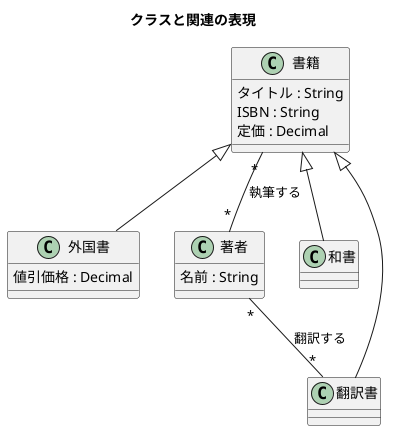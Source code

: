 @startuml class
top to bottom direction
title クラスと関連の表現
class 書籍 {
   タイトル : String
   ISBN : String
   定価 : Decimal
}
class 外国書 {
   値引価格 : Decimal
}
class 著者 {
   名前 : String
}
書籍 <|-- 和書
書籍 <|-- 外国書
書籍 <|-- 翻訳書
書籍 "*" -- "*" 著者 : 執筆する
著者 "*" -- "*" 翻訳書 : 翻訳する
@enduml
